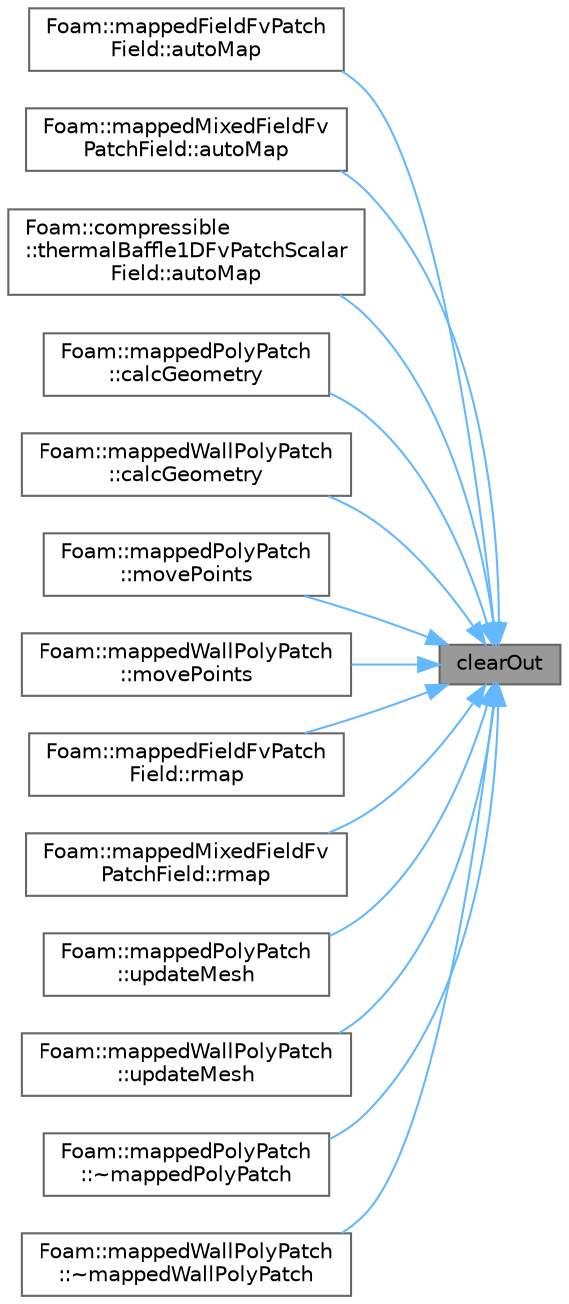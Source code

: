 digraph "clearOut"
{
 // LATEX_PDF_SIZE
  bgcolor="transparent";
  edge [fontname=Helvetica,fontsize=10,labelfontname=Helvetica,labelfontsize=10];
  node [fontname=Helvetica,fontsize=10,shape=box,height=0.2,width=0.4];
  rankdir="RL";
  Node1 [id="Node000001",label="clearOut",height=0.2,width=0.4,color="gray40", fillcolor="grey60", style="filled", fontcolor="black",tooltip=" "];
  Node1 -> Node2 [id="edge1_Node000001_Node000002",dir="back",color="steelblue1",style="solid",tooltip=" "];
  Node2 [id="Node000002",label="Foam::mappedFieldFvPatch\lField::autoMap",height=0.2,width=0.4,color="grey40", fillcolor="white", style="filled",URL="$classFoam_1_1mappedFieldFvPatchField.html#a0ab0c43ce90d756c88dd81e3d0a9eef5",tooltip=" "];
  Node1 -> Node3 [id="edge2_Node000001_Node000003",dir="back",color="steelblue1",style="solid",tooltip=" "];
  Node3 [id="Node000003",label="Foam::mappedMixedFieldFv\lPatchField::autoMap",height=0.2,width=0.4,color="grey40", fillcolor="white", style="filled",URL="$classFoam_1_1mappedMixedFieldFvPatchField.html#a0ab0c43ce90d756c88dd81e3d0a9eef5",tooltip=" "];
  Node1 -> Node4 [id="edge3_Node000001_Node000004",dir="back",color="steelblue1",style="solid",tooltip=" "];
  Node4 [id="Node000004",label="Foam::compressible\l::thermalBaffle1DFvPatchScalar\lField::autoMap",height=0.2,width=0.4,color="grey40", fillcolor="white", style="filled",URL="$classFoam_1_1compressible_1_1thermalBaffle1DFvPatchScalarField.html#a0ab0c43ce90d756c88dd81e3d0a9eef5",tooltip=" "];
  Node1 -> Node5 [id="edge4_Node000001_Node000005",dir="back",color="steelblue1",style="solid",tooltip=" "];
  Node5 [id="Node000005",label="Foam::mappedPolyPatch\l::calcGeometry",height=0.2,width=0.4,color="grey40", fillcolor="white", style="filled",URL="$classFoam_1_1mappedPolyPatch.html#a58bb4c0382e9ee570811fb3f005a0a97",tooltip=" "];
  Node1 -> Node6 [id="edge5_Node000001_Node000006",dir="back",color="steelblue1",style="solid",tooltip=" "];
  Node6 [id="Node000006",label="Foam::mappedWallPolyPatch\l::calcGeometry",height=0.2,width=0.4,color="grey40", fillcolor="white", style="filled",URL="$classFoam_1_1mappedWallPolyPatch.html#a58bb4c0382e9ee570811fb3f005a0a97",tooltip=" "];
  Node1 -> Node7 [id="edge6_Node000001_Node000007",dir="back",color="steelblue1",style="solid",tooltip=" "];
  Node7 [id="Node000007",label="Foam::mappedPolyPatch\l::movePoints",height=0.2,width=0.4,color="grey40", fillcolor="white", style="filled",URL="$classFoam_1_1mappedPolyPatch.html#aacd07914399d9e26077bb4ed6a0ed2a2",tooltip=" "];
  Node1 -> Node8 [id="edge7_Node000001_Node000008",dir="back",color="steelblue1",style="solid",tooltip=" "];
  Node8 [id="Node000008",label="Foam::mappedWallPolyPatch\l::movePoints",height=0.2,width=0.4,color="grey40", fillcolor="white", style="filled",URL="$classFoam_1_1mappedWallPolyPatch.html#aacd07914399d9e26077bb4ed6a0ed2a2",tooltip=" "];
  Node1 -> Node9 [id="edge8_Node000001_Node000009",dir="back",color="steelblue1",style="solid",tooltip=" "];
  Node9 [id="Node000009",label="Foam::mappedFieldFvPatch\lField::rmap",height=0.2,width=0.4,color="grey40", fillcolor="white", style="filled",URL="$classFoam_1_1mappedFieldFvPatchField.html#abe233fd0f00c5f2012c2a8f57f20f5cb",tooltip=" "];
  Node1 -> Node10 [id="edge9_Node000001_Node000010",dir="back",color="steelblue1",style="solid",tooltip=" "];
  Node10 [id="Node000010",label="Foam::mappedMixedFieldFv\lPatchField::rmap",height=0.2,width=0.4,color="grey40", fillcolor="white", style="filled",URL="$classFoam_1_1mappedMixedFieldFvPatchField.html#abe233fd0f00c5f2012c2a8f57f20f5cb",tooltip=" "];
  Node1 -> Node11 [id="edge10_Node000001_Node000011",dir="back",color="steelblue1",style="solid",tooltip=" "];
  Node11 [id="Node000011",label="Foam::mappedPolyPatch\l::updateMesh",height=0.2,width=0.4,color="grey40", fillcolor="white", style="filled",URL="$classFoam_1_1mappedPolyPatch.html#a06139aa7a91eeed82560f0c3d03d1845",tooltip=" "];
  Node1 -> Node12 [id="edge11_Node000001_Node000012",dir="back",color="steelblue1",style="solid",tooltip=" "];
  Node12 [id="Node000012",label="Foam::mappedWallPolyPatch\l::updateMesh",height=0.2,width=0.4,color="grey40", fillcolor="white", style="filled",URL="$classFoam_1_1mappedWallPolyPatch.html#a06139aa7a91eeed82560f0c3d03d1845",tooltip=" "];
  Node1 -> Node13 [id="edge12_Node000001_Node000013",dir="back",color="steelblue1",style="solid",tooltip=" "];
  Node13 [id="Node000013",label="Foam::mappedPolyPatch\l::~mappedPolyPatch",height=0.2,width=0.4,color="grey40", fillcolor="white", style="filled",URL="$classFoam_1_1mappedPolyPatch.html#a0efbe9f57db6ae06e2428b7e64cc56c6",tooltip=" "];
  Node1 -> Node14 [id="edge13_Node000001_Node000014",dir="back",color="steelblue1",style="solid",tooltip=" "];
  Node14 [id="Node000014",label="Foam::mappedWallPolyPatch\l::~mappedWallPolyPatch",height=0.2,width=0.4,color="grey40", fillcolor="white", style="filled",URL="$classFoam_1_1mappedWallPolyPatch.html#aa6ac1c19dbc70a254bfb25fd8557b84d",tooltip=" "];
}
